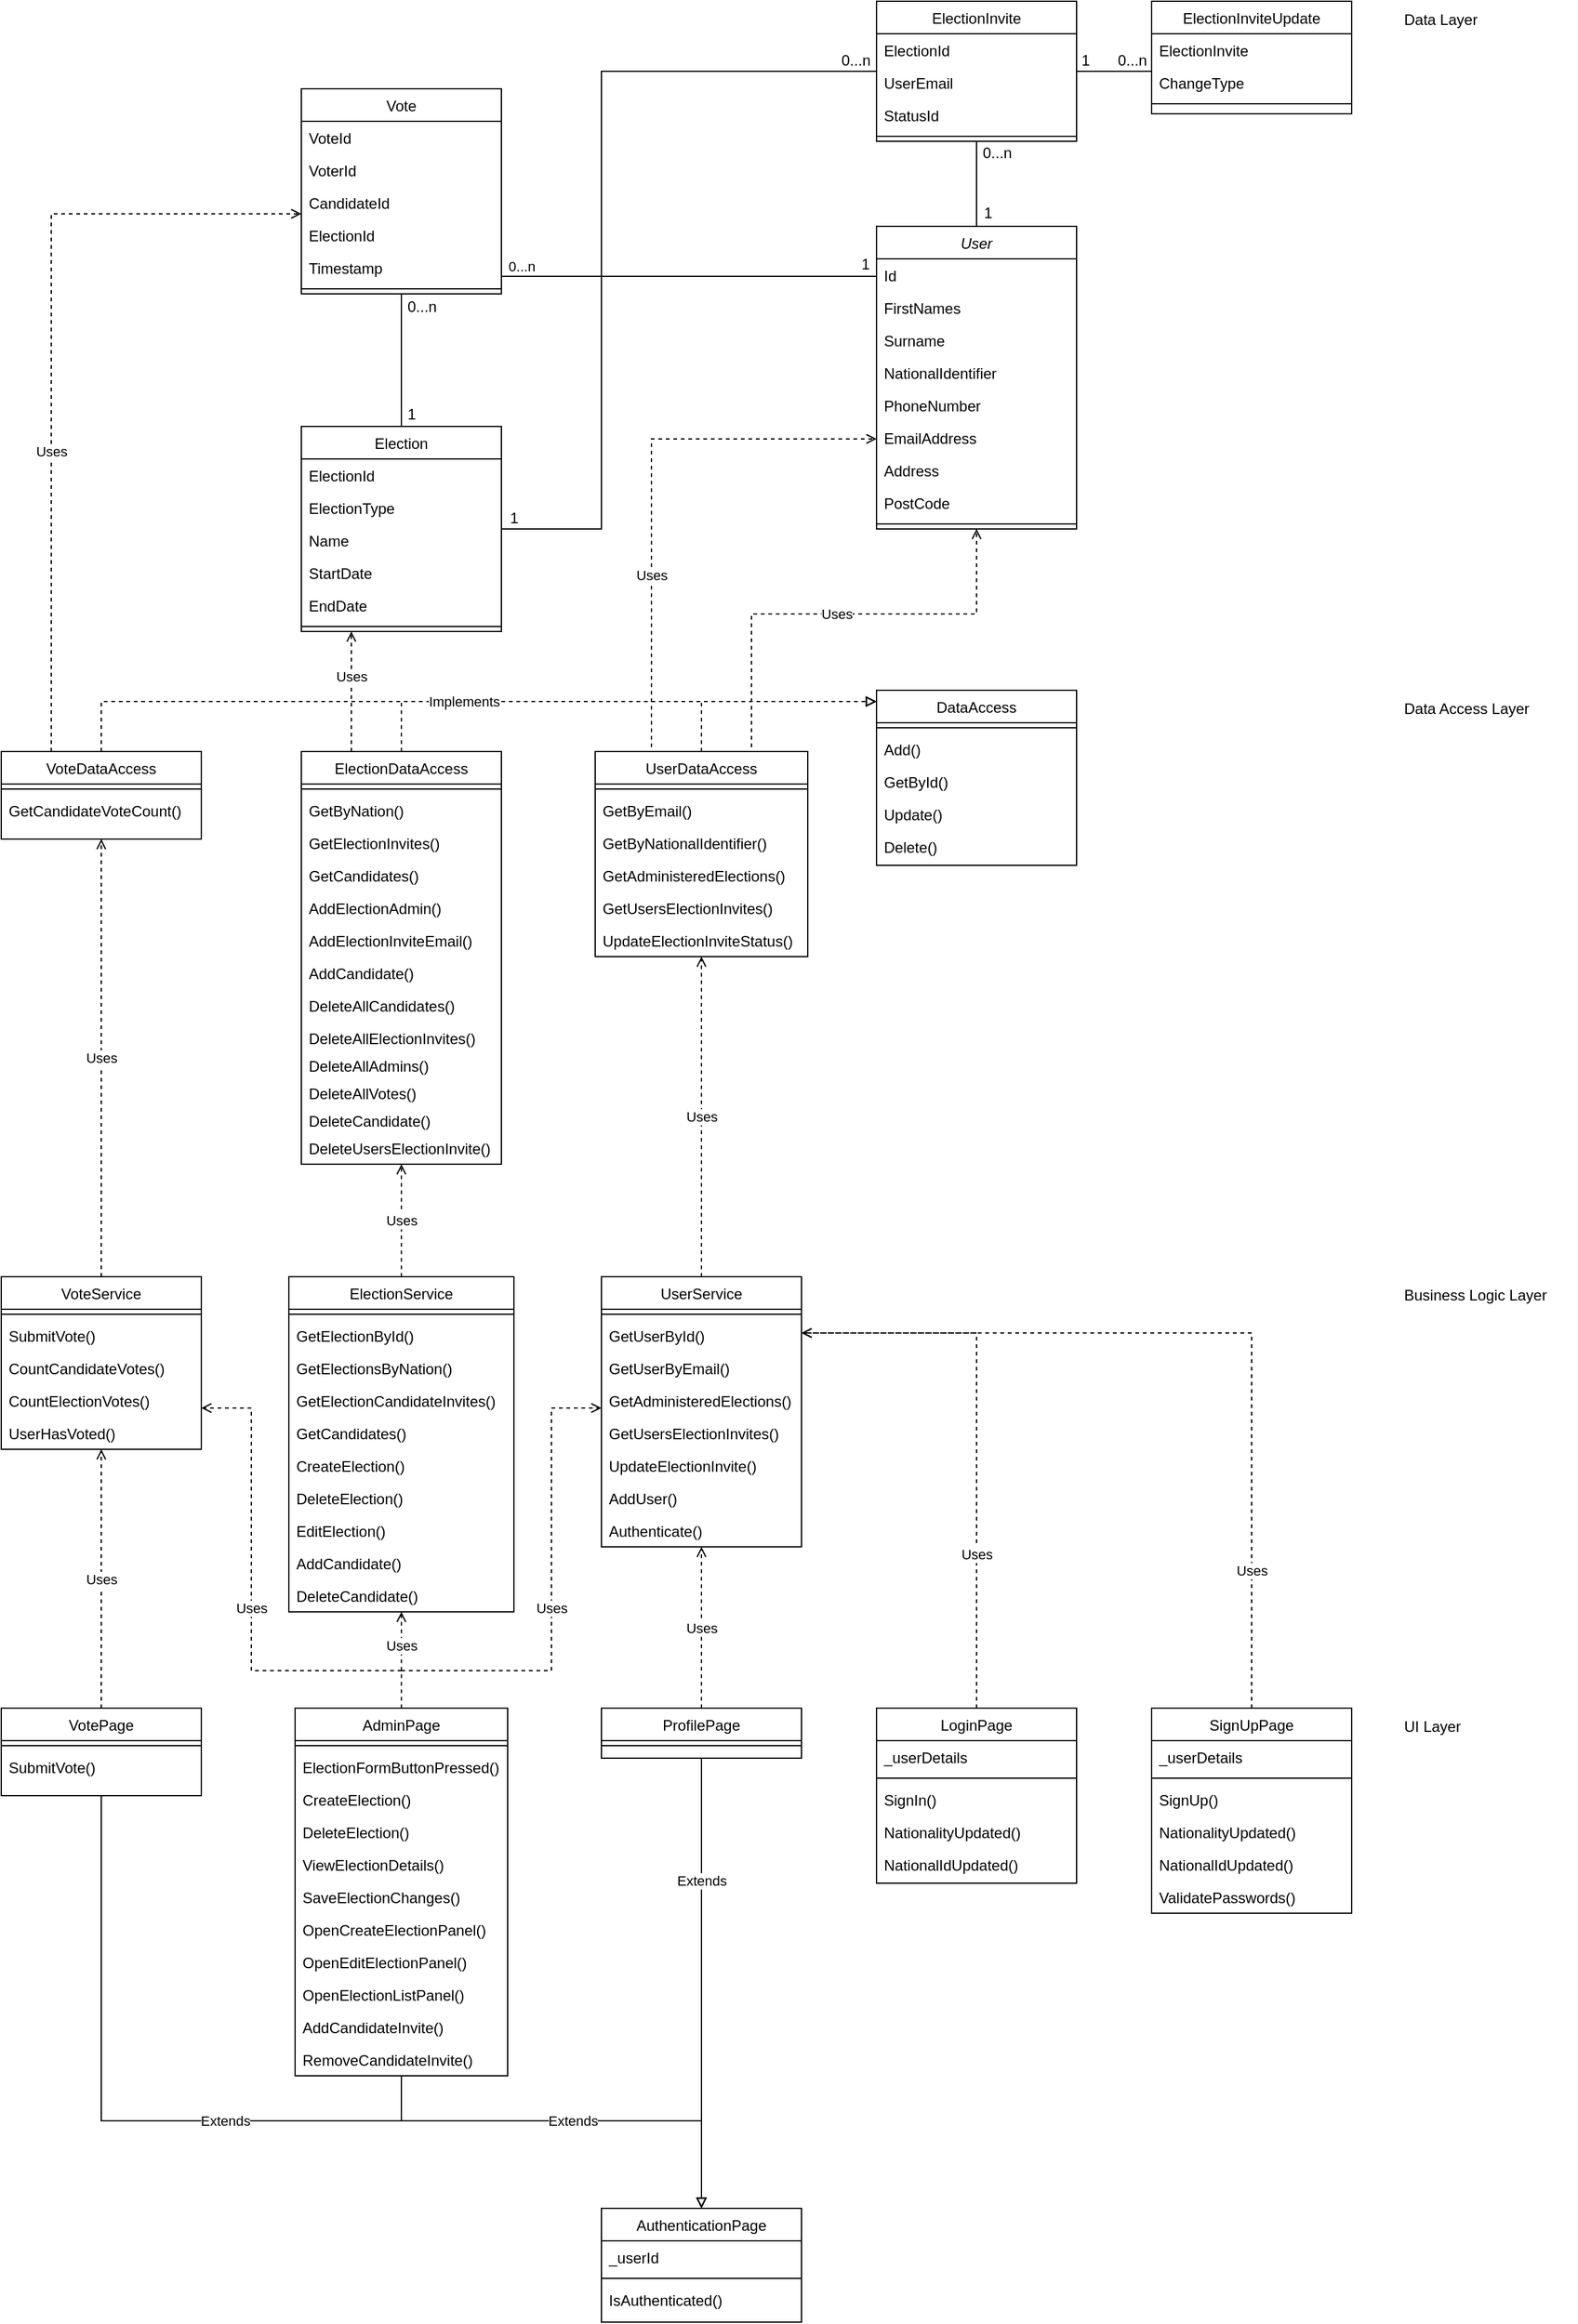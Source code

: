 <mxfile version="20.8.20"><diagram id="C5RBs43oDa-KdzZeNtuy" name="Page-1"><mxGraphModel dx="1687" dy="2050" grid="1" gridSize="10" guides="1" tooltips="1" connect="1" arrows="1" fold="1" page="1" pageScale="1" pageWidth="827" pageHeight="1169" math="0" shadow="0"><root><mxCell id="WIyWlLk6GJQsqaUBKTNV-0"/><mxCell id="WIyWlLk6GJQsqaUBKTNV-1" parent="WIyWlLk6GJQsqaUBKTNV-0"/><mxCell id="zkfFHV4jXpPFQw0GAbJ--0" value="User" style="swimlane;fontStyle=2;align=center;verticalAlign=top;childLayout=stackLayout;horizontal=1;startSize=26;horizontalStack=0;resizeParent=1;resizeLast=0;collapsible=1;marginBottom=0;rounded=0;shadow=0;strokeWidth=1;" parent="WIyWlLk6GJQsqaUBKTNV-1" vertex="1"><mxGeometry x="1140" y="-150" width="160" height="242" as="geometry"><mxRectangle x="230" y="140" width="160" height="26" as="alternateBounds"/></mxGeometry></mxCell><mxCell id="zkfFHV4jXpPFQw0GAbJ--1" value="Id" style="text;align=left;verticalAlign=top;spacingLeft=4;spacingRight=4;overflow=hidden;rotatable=0;points=[[0,0.5],[1,0.5]];portConstraint=eastwest;" parent="zkfFHV4jXpPFQw0GAbJ--0" vertex="1"><mxGeometry y="26" width="160" height="26" as="geometry"/></mxCell><mxCell id="fZmKKPIt4FZyIiAyBJiB-2" value="FirstNames" style="text;align=left;verticalAlign=top;spacingLeft=4;spacingRight=4;overflow=hidden;rotatable=0;points=[[0,0.5],[1,0.5]];portConstraint=eastwest;" vertex="1" parent="zkfFHV4jXpPFQw0GAbJ--0"><mxGeometry y="52" width="160" height="26" as="geometry"/></mxCell><mxCell id="gEfbld3GsjzgmmKnNyNn-11" value="Surname" style="text;align=left;verticalAlign=top;spacingLeft=4;spacingRight=4;overflow=hidden;rotatable=0;points=[[0,0.5],[1,0.5]];portConstraint=eastwest;" parent="zkfFHV4jXpPFQw0GAbJ--0" vertex="1"><mxGeometry y="78" width="160" height="26" as="geometry"/></mxCell><mxCell id="gEfbld3GsjzgmmKnNyNn-7" value="NationalIdentifier" style="text;align=left;verticalAlign=top;spacingLeft=4;spacingRight=4;overflow=hidden;rotatable=0;points=[[0,0.5],[1,0.5]];portConstraint=eastwest;rounded=0;shadow=0;html=0;" parent="zkfFHV4jXpPFQw0GAbJ--0" vertex="1"><mxGeometry y="104" width="160" height="26" as="geometry"/></mxCell><mxCell id="zkfFHV4jXpPFQw0GAbJ--2" value="PhoneNumber" style="text;align=left;verticalAlign=top;spacingLeft=4;spacingRight=4;overflow=hidden;rotatable=0;points=[[0,0.5],[1,0.5]];portConstraint=eastwest;rounded=0;shadow=0;html=0;" parent="zkfFHV4jXpPFQw0GAbJ--0" vertex="1"><mxGeometry y="130" width="160" height="26" as="geometry"/></mxCell><mxCell id="zkfFHV4jXpPFQw0GAbJ--3" value="EmailAddress" style="text;align=left;verticalAlign=top;spacingLeft=4;spacingRight=4;overflow=hidden;rotatable=0;points=[[0,0.5],[1,0.5]];portConstraint=eastwest;rounded=0;shadow=0;html=0;" parent="zkfFHV4jXpPFQw0GAbJ--0" vertex="1"><mxGeometry y="156" width="160" height="26" as="geometry"/></mxCell><mxCell id="gEfbld3GsjzgmmKnNyNn-8" value="Address" style="text;align=left;verticalAlign=top;spacingLeft=4;spacingRight=4;overflow=hidden;rotatable=0;points=[[0,0.5],[1,0.5]];portConstraint=eastwest;rounded=0;shadow=0;html=0;" parent="zkfFHV4jXpPFQw0GAbJ--0" vertex="1"><mxGeometry y="182" width="160" height="26" as="geometry"/></mxCell><mxCell id="gEfbld3GsjzgmmKnNyNn-9" value="PostCode" style="text;align=left;verticalAlign=top;spacingLeft=4;spacingRight=4;overflow=hidden;rotatable=0;points=[[0,0.5],[1,0.5]];portConstraint=eastwest;rounded=0;shadow=0;html=0;" parent="zkfFHV4jXpPFQw0GAbJ--0" vertex="1"><mxGeometry y="208" width="160" height="26" as="geometry"/></mxCell><mxCell id="zkfFHV4jXpPFQw0GAbJ--4" value="" style="line;html=1;strokeWidth=1;align=left;verticalAlign=middle;spacingTop=-1;spacingLeft=3;spacingRight=3;rotatable=0;labelPosition=right;points=[];portConstraint=eastwest;" parent="zkfFHV4jXpPFQw0GAbJ--0" vertex="1"><mxGeometry y="234" width="160" height="8" as="geometry"/></mxCell><mxCell id="fZmKKPIt4FZyIiAyBJiB-12" style="edgeStyle=orthogonalEdgeStyle;rounded=0;orthogonalLoop=1;jettySize=auto;html=1;endArrow=none;endFill=0;" edge="1" parent="WIyWlLk6GJQsqaUBKTNV-1" source="gEfbld3GsjzgmmKnNyNn-22" target="gEfbld3GsjzgmmKnNyNn-28"><mxGeometry relative="1" as="geometry"><Array as="points"><mxPoint x="760" y="-120"/><mxPoint x="760" y="-120"/></Array></mxGeometry></mxCell><mxCell id="fZmKKPIt4FZyIiAyBJiB-94" style="edgeStyle=orthogonalEdgeStyle;rounded=0;orthogonalLoop=1;jettySize=auto;html=1;endArrow=none;endFill=0;" edge="1" parent="WIyWlLk6GJQsqaUBKTNV-1" source="gEfbld3GsjzgmmKnNyNn-22" target="fZmKKPIt4FZyIiAyBJiB-87"><mxGeometry relative="1" as="geometry"><Array as="points"><mxPoint x="920" y="92"/></Array></mxGeometry></mxCell><mxCell id="gEfbld3GsjzgmmKnNyNn-22" value="Election" style="swimlane;fontStyle=0;align=center;verticalAlign=top;childLayout=stackLayout;horizontal=1;startSize=26;horizontalStack=0;resizeParent=1;resizeLast=0;collapsible=1;marginBottom=0;rounded=0;shadow=0;strokeWidth=1;" parent="WIyWlLk6GJQsqaUBKTNV-1" vertex="1"><mxGeometry x="680" y="10" width="160" height="164" as="geometry"><mxRectangle x="130" y="380" width="160" height="26" as="alternateBounds"/></mxGeometry></mxCell><mxCell id="gEfbld3GsjzgmmKnNyNn-23" value="ElectionId" style="text;align=left;verticalAlign=top;spacingLeft=4;spacingRight=4;overflow=hidden;rotatable=0;points=[[0,0.5],[1,0.5]];portConstraint=eastwest;" parent="gEfbld3GsjzgmmKnNyNn-22" vertex="1"><mxGeometry y="26" width="160" height="26" as="geometry"/></mxCell><mxCell id="gEfbld3GsjzgmmKnNyNn-61" value="ElectionType" style="text;align=left;verticalAlign=top;spacingLeft=4;spacingRight=4;overflow=hidden;rotatable=0;points=[[0,0.5],[1,0.5]];portConstraint=eastwest;" parent="gEfbld3GsjzgmmKnNyNn-22" vertex="1"><mxGeometry y="52" width="160" height="26" as="geometry"/></mxCell><mxCell id="gEfbld3GsjzgmmKnNyNn-24" value="Name" style="text;align=left;verticalAlign=top;spacingLeft=4;spacingRight=4;overflow=hidden;rotatable=0;points=[[0,0.5],[1,0.5]];portConstraint=eastwest;" parent="gEfbld3GsjzgmmKnNyNn-22" vertex="1"><mxGeometry y="78" width="160" height="26" as="geometry"/></mxCell><mxCell id="gEfbld3GsjzgmmKnNyNn-26" value="StartDate" style="text;align=left;verticalAlign=top;spacingLeft=4;spacingRight=4;overflow=hidden;rotatable=0;points=[[0,0.5],[1,0.5]];portConstraint=eastwest;" parent="gEfbld3GsjzgmmKnNyNn-22" vertex="1"><mxGeometry y="104" width="160" height="26" as="geometry"/></mxCell><mxCell id="gEfbld3GsjzgmmKnNyNn-27" value="EndDate" style="text;align=left;verticalAlign=top;spacingLeft=4;spacingRight=4;overflow=hidden;rotatable=0;points=[[0,0.5],[1,0.5]];portConstraint=eastwest;" parent="gEfbld3GsjzgmmKnNyNn-22" vertex="1"><mxGeometry y="130" width="160" height="26" as="geometry"/></mxCell><mxCell id="gEfbld3GsjzgmmKnNyNn-25" value="" style="line;html=1;strokeWidth=1;align=left;verticalAlign=middle;spacingTop=-1;spacingLeft=3;spacingRight=3;rotatable=0;labelPosition=right;points=[];portConstraint=eastwest;" parent="gEfbld3GsjzgmmKnNyNn-22" vertex="1"><mxGeometry y="156" width="160" height="8" as="geometry"/></mxCell><mxCell id="gEfbld3GsjzgmmKnNyNn-28" value="Vote" style="swimlane;fontStyle=0;align=center;verticalAlign=top;childLayout=stackLayout;horizontal=1;startSize=26;horizontalStack=0;resizeParent=1;resizeLast=0;collapsible=1;marginBottom=0;rounded=0;shadow=0;strokeWidth=1;" parent="WIyWlLk6GJQsqaUBKTNV-1" vertex="1"><mxGeometry x="680" y="-260" width="160" height="164" as="geometry"><mxRectangle x="130" y="380" width="160" height="26" as="alternateBounds"/></mxGeometry></mxCell><mxCell id="gEfbld3GsjzgmmKnNyNn-29" value="VoteId" style="text;align=left;verticalAlign=top;spacingLeft=4;spacingRight=4;overflow=hidden;rotatable=0;points=[[0,0.5],[1,0.5]];portConstraint=eastwest;" parent="gEfbld3GsjzgmmKnNyNn-28" vertex="1"><mxGeometry y="26" width="160" height="26" as="geometry"/></mxCell><mxCell id="gEfbld3GsjzgmmKnNyNn-30" value="VoterId" style="text;align=left;verticalAlign=top;spacingLeft=4;spacingRight=4;overflow=hidden;rotatable=0;points=[[0,0.5],[1,0.5]];portConstraint=eastwest;" parent="gEfbld3GsjzgmmKnNyNn-28" vertex="1"><mxGeometry y="52" width="160" height="26" as="geometry"/></mxCell><mxCell id="gEfbld3GsjzgmmKnNyNn-31" value="CandidateId" style="text;align=left;verticalAlign=top;spacingLeft=4;spacingRight=4;overflow=hidden;rotatable=0;points=[[0,0.5],[1,0.5]];portConstraint=eastwest;" parent="gEfbld3GsjzgmmKnNyNn-28" vertex="1"><mxGeometry y="78" width="160" height="26" as="geometry"/></mxCell><mxCell id="gEfbld3GsjzgmmKnNyNn-32" value="ElectionId" style="text;align=left;verticalAlign=top;spacingLeft=4;spacingRight=4;overflow=hidden;rotatable=0;points=[[0,0.5],[1,0.5]];portConstraint=eastwest;" parent="gEfbld3GsjzgmmKnNyNn-28" vertex="1"><mxGeometry y="104" width="160" height="26" as="geometry"/></mxCell><mxCell id="gEfbld3GsjzgmmKnNyNn-34" value="Timestamp" style="text;align=left;verticalAlign=top;spacingLeft=4;spacingRight=4;overflow=hidden;rotatable=0;points=[[0,0.5],[1,0.5]];portConstraint=eastwest;" parent="gEfbld3GsjzgmmKnNyNn-28" vertex="1"><mxGeometry y="130" width="160" height="26" as="geometry"/></mxCell><mxCell id="gEfbld3GsjzgmmKnNyNn-33" value="" style="line;html=1;strokeWidth=1;align=left;verticalAlign=middle;spacingTop=-1;spacingLeft=3;spacingRight=3;rotatable=0;labelPosition=right;points=[];portConstraint=eastwest;" parent="gEfbld3GsjzgmmKnNyNn-28" vertex="1"><mxGeometry y="156" width="160" height="8" as="geometry"/></mxCell><mxCell id="gEfbld3GsjzgmmKnNyNn-45" value="0...n" style="resizable=0;align=left;verticalAlign=bottom;labelBackgroundColor=none;fontSize=12;" parent="WIyWlLk6GJQsqaUBKTNV-1" connectable="0" vertex="1"><mxGeometry x="763" y="-77" as="geometry"/></mxCell><mxCell id="gEfbld3GsjzgmmKnNyNn-46" value="1" style="resizable=0;align=left;verticalAlign=bottom;labelBackgroundColor=none;fontSize=12;" parent="WIyWlLk6GJQsqaUBKTNV-1" connectable="0" vertex="1"><mxGeometry x="747" y="-20" as="geometry"><mxPoint x="16" y="29" as="offset"/></mxGeometry></mxCell><mxCell id="Rg-7q0WOIZz4gvjYd-uT-39" value="Extends" style="edgeStyle=orthogonalEdgeStyle;rounded=0;orthogonalLoop=1;jettySize=auto;html=1;endArrow=block;endFill=0;" parent="WIyWlLk6GJQsqaUBKTNV-1" source="Rg-7q0WOIZz4gvjYd-uT-0" target="Rg-7q0WOIZz4gvjYd-uT-6" edge="1"><mxGeometry x="-0.115" relative="1" as="geometry"><Array as="points"><mxPoint x="520" y="1365"/><mxPoint x="1000" y="1365"/></Array><mxPoint as="offset"/></mxGeometry></mxCell><mxCell id="Rg-7q0WOIZz4gvjYd-uT-68" value="Uses" style="edgeStyle=orthogonalEdgeStyle;rounded=0;orthogonalLoop=1;jettySize=auto;html=1;dashed=1;endArrow=open;endFill=0;" parent="WIyWlLk6GJQsqaUBKTNV-1" source="Rg-7q0WOIZz4gvjYd-uT-0" target="Rg-7q0WOIZz4gvjYd-uT-22" edge="1"><mxGeometry relative="1" as="geometry"/></mxCell><mxCell id="Rg-7q0WOIZz4gvjYd-uT-0" value="VotePage" style="swimlane;fontStyle=0;align=center;verticalAlign=top;childLayout=stackLayout;horizontal=1;startSize=26;horizontalStack=0;resizeParent=1;resizeLast=0;collapsible=1;marginBottom=0;rounded=0;shadow=0;strokeWidth=1;" parent="WIyWlLk6GJQsqaUBKTNV-1" vertex="1"><mxGeometry x="440" y="1035" width="160" height="70" as="geometry"><mxRectangle x="130" y="380" width="160" height="26" as="alternateBounds"/></mxGeometry></mxCell><mxCell id="Rg-7q0WOIZz4gvjYd-uT-3" value="" style="line;html=1;strokeWidth=1;align=left;verticalAlign=middle;spacingTop=-1;spacingLeft=3;spacingRight=3;rotatable=0;labelPosition=right;points=[];portConstraint=eastwest;" parent="Rg-7q0WOIZz4gvjYd-uT-0" vertex="1"><mxGeometry y="26" width="160" height="8" as="geometry"/></mxCell><mxCell id="Rg-7q0WOIZz4gvjYd-uT-5" value="SubmitVote()" style="text;align=left;verticalAlign=top;spacingLeft=4;spacingRight=4;overflow=hidden;rotatable=0;points=[[0,0.5],[1,0.5]];portConstraint=eastwest;" parent="Rg-7q0WOIZz4gvjYd-uT-0" vertex="1"><mxGeometry y="34" width="160" height="26" as="geometry"/></mxCell><mxCell id="Rg-7q0WOIZz4gvjYd-uT-6" value="AuthenticationPage" style="swimlane;fontStyle=0;align=center;verticalAlign=top;childLayout=stackLayout;horizontal=1;startSize=26;horizontalStack=0;resizeParent=1;resizeLast=0;collapsible=1;marginBottom=0;rounded=0;shadow=0;strokeWidth=1;" parent="WIyWlLk6GJQsqaUBKTNV-1" vertex="1"><mxGeometry x="920" y="1435" width="160" height="91" as="geometry"><mxRectangle x="130" y="380" width="160" height="26" as="alternateBounds"/></mxGeometry></mxCell><mxCell id="Rg-7q0WOIZz4gvjYd-uT-7" value="_userId" style="text;align=left;verticalAlign=top;spacingLeft=4;spacingRight=4;overflow=hidden;rotatable=0;points=[[0,0.5],[1,0.5]];portConstraint=eastwest;" parent="Rg-7q0WOIZz4gvjYd-uT-6" vertex="1"><mxGeometry y="26" width="160" height="26" as="geometry"/></mxCell><mxCell id="Rg-7q0WOIZz4gvjYd-uT-8" value="" style="line;html=1;strokeWidth=1;align=left;verticalAlign=middle;spacingTop=-1;spacingLeft=3;spacingRight=3;rotatable=0;labelPosition=right;points=[];portConstraint=eastwest;" parent="Rg-7q0WOIZz4gvjYd-uT-6" vertex="1"><mxGeometry y="52" width="160" height="8" as="geometry"/></mxCell><mxCell id="Rg-7q0WOIZz4gvjYd-uT-9" value="IsAuthenticated()" style="text;align=left;verticalAlign=top;spacingLeft=4;spacingRight=4;overflow=hidden;rotatable=0;points=[[0,0.5],[1,0.5]];portConstraint=eastwest;" parent="Rg-7q0WOIZz4gvjYd-uT-6" vertex="1"><mxGeometry y="60" width="160" height="26" as="geometry"/></mxCell><mxCell id="Rg-7q0WOIZz4gvjYd-uT-40" value="Extends" style="edgeStyle=orthogonalEdgeStyle;rounded=0;orthogonalLoop=1;jettySize=auto;html=1;endArrow=block;endFill=0;" parent="WIyWlLk6GJQsqaUBKTNV-1" source="Rg-7q0WOIZz4gvjYd-uT-10" target="Rg-7q0WOIZz4gvjYd-uT-6" edge="1"><mxGeometry relative="1" as="geometry"><Array as="points"><mxPoint x="760" y="1365"/><mxPoint x="1000" y="1365"/></Array></mxGeometry></mxCell><mxCell id="Rg-7q0WOIZz4gvjYd-uT-67" value="Uses" style="edgeStyle=orthogonalEdgeStyle;rounded=0;orthogonalLoop=1;jettySize=auto;html=1;dashed=1;endArrow=open;endFill=0;" parent="WIyWlLk6GJQsqaUBKTNV-1" source="Rg-7q0WOIZz4gvjYd-uT-10" target="Rg-7q0WOIZz4gvjYd-uT-26" edge="1"><mxGeometry x="0.299" relative="1" as="geometry"><mxPoint x="760" y="985" as="targetPoint"/><mxPoint as="offset"/></mxGeometry></mxCell><mxCell id="Rg-7q0WOIZz4gvjYd-uT-70" value="Uses" style="edgeStyle=orthogonalEdgeStyle;rounded=0;orthogonalLoop=1;jettySize=auto;html=1;dashed=1;endArrow=open;endFill=0;" parent="WIyWlLk6GJQsqaUBKTNV-1" source="Rg-7q0WOIZz4gvjYd-uT-10" target="Rg-7q0WOIZz4gvjYd-uT-22" edge="1"><mxGeometry relative="1" as="geometry"><Array as="points"><mxPoint x="760" y="1005"/><mxPoint x="640" y="1005"/><mxPoint x="640" y="795"/></Array></mxGeometry></mxCell><mxCell id="fZmKKPIt4FZyIiAyBJiB-26" value="Uses" style="edgeStyle=orthogonalEdgeStyle;rounded=0;orthogonalLoop=1;jettySize=auto;html=1;dashed=1;endArrow=open;endFill=0;" edge="1" parent="WIyWlLk6GJQsqaUBKTNV-1" source="Rg-7q0WOIZz4gvjYd-uT-10" target="Rg-7q0WOIZz4gvjYd-uT-30"><mxGeometry relative="1" as="geometry"><Array as="points"><mxPoint x="760" y="1005"/><mxPoint x="880" y="1005"/><mxPoint x="880" y="795"/></Array></mxGeometry></mxCell><mxCell id="Rg-7q0WOIZz4gvjYd-uT-10" value="AdminPage" style="swimlane;fontStyle=0;align=center;verticalAlign=top;childLayout=stackLayout;horizontal=1;startSize=26;horizontalStack=0;resizeParent=1;resizeLast=0;collapsible=1;marginBottom=0;rounded=0;shadow=0;strokeWidth=1;" parent="WIyWlLk6GJQsqaUBKTNV-1" vertex="1"><mxGeometry x="675" y="1035" width="170" height="294" as="geometry"><mxRectangle x="130" y="380" width="160" height="26" as="alternateBounds"/></mxGeometry></mxCell><mxCell id="Rg-7q0WOIZz4gvjYd-uT-12" value="" style="line;html=1;strokeWidth=1;align=left;verticalAlign=middle;spacingTop=-1;spacingLeft=3;spacingRight=3;rotatable=0;labelPosition=right;points=[];portConstraint=eastwest;" parent="Rg-7q0WOIZz4gvjYd-uT-10" vertex="1"><mxGeometry y="26" width="170" height="8" as="geometry"/></mxCell><mxCell id="fZmKKPIt4FZyIiAyBJiB-7" value="ElectionFormButtonPressed()" style="text;align=left;verticalAlign=top;spacingLeft=4;spacingRight=4;overflow=hidden;rotatable=0;points=[[0,0.5],[1,0.5]];portConstraint=eastwest;" vertex="1" parent="Rg-7q0WOIZz4gvjYd-uT-10"><mxGeometry y="34" width="170" height="26" as="geometry"/></mxCell><mxCell id="fZmKKPIt4FZyIiAyBJiB-34" value="CreateElection()" style="text;align=left;verticalAlign=top;spacingLeft=4;spacingRight=4;overflow=hidden;rotatable=0;points=[[0,0.5],[1,0.5]];portConstraint=eastwest;" vertex="1" parent="Rg-7q0WOIZz4gvjYd-uT-10"><mxGeometry y="60" width="170" height="26" as="geometry"/></mxCell><mxCell id="fZmKKPIt4FZyIiAyBJiB-6" value="DeleteElection()" style="text;align=left;verticalAlign=top;spacingLeft=4;spacingRight=4;overflow=hidden;rotatable=0;points=[[0,0.5],[1,0.5]];portConstraint=eastwest;" vertex="1" parent="Rg-7q0WOIZz4gvjYd-uT-10"><mxGeometry y="86" width="170" height="26" as="geometry"/></mxCell><mxCell id="fZmKKPIt4FZyIiAyBJiB-35" value="ViewElectionDetails()" style="text;align=left;verticalAlign=top;spacingLeft=4;spacingRight=4;overflow=hidden;rotatable=0;points=[[0,0.5],[1,0.5]];portConstraint=eastwest;" vertex="1" parent="Rg-7q0WOIZz4gvjYd-uT-10"><mxGeometry y="112" width="170" height="26" as="geometry"/></mxCell><mxCell id="fZmKKPIt4FZyIiAyBJiB-8" value="SaveElectionChanges()" style="text;align=left;verticalAlign=top;spacingLeft=4;spacingRight=4;overflow=hidden;rotatable=0;points=[[0,0.5],[1,0.5]];portConstraint=eastwest;" vertex="1" parent="Rg-7q0WOIZz4gvjYd-uT-10"><mxGeometry y="138" width="170" height="26" as="geometry"/></mxCell><mxCell id="fZmKKPIt4FZyIiAyBJiB-9" value="OpenCreateElectionPanel()" style="text;align=left;verticalAlign=top;spacingLeft=4;spacingRight=4;overflow=hidden;rotatable=0;points=[[0,0.5],[1,0.5]];portConstraint=eastwest;" vertex="1" parent="Rg-7q0WOIZz4gvjYd-uT-10"><mxGeometry y="164" width="170" height="26" as="geometry"/></mxCell><mxCell id="fZmKKPIt4FZyIiAyBJiB-36" value="OpenEditElectionPanel()" style="text;align=left;verticalAlign=top;spacingLeft=4;spacingRight=4;overflow=hidden;rotatable=0;points=[[0,0.5],[1,0.5]];portConstraint=eastwest;" vertex="1" parent="Rg-7q0WOIZz4gvjYd-uT-10"><mxGeometry y="190" width="170" height="26" as="geometry"/></mxCell><mxCell id="fZmKKPIt4FZyIiAyBJiB-37" value="OpenElectionListPanel()" style="text;align=left;verticalAlign=top;spacingLeft=4;spacingRight=4;overflow=hidden;rotatable=0;points=[[0,0.5],[1,0.5]];portConstraint=eastwest;" vertex="1" parent="Rg-7q0WOIZz4gvjYd-uT-10"><mxGeometry y="216" width="170" height="26" as="geometry"/></mxCell><mxCell id="fZmKKPIt4FZyIiAyBJiB-38" value="AddCandidateInvite()" style="text;align=left;verticalAlign=top;spacingLeft=4;spacingRight=4;overflow=hidden;rotatable=0;points=[[0,0.5],[1,0.5]];portConstraint=eastwest;" vertex="1" parent="Rg-7q0WOIZz4gvjYd-uT-10"><mxGeometry y="242" width="170" height="26" as="geometry"/></mxCell><mxCell id="fZmKKPIt4FZyIiAyBJiB-39" value="RemoveCandidateInvite()" style="text;align=left;verticalAlign=top;spacingLeft=4;spacingRight=4;overflow=hidden;rotatable=0;points=[[0,0.5],[1,0.5]];portConstraint=eastwest;" vertex="1" parent="Rg-7q0WOIZz4gvjYd-uT-10"><mxGeometry y="268" width="170" height="26" as="geometry"/></mxCell><mxCell id="Rg-7q0WOIZz4gvjYd-uT-41" value="Extends" style="edgeStyle=orthogonalEdgeStyle;rounded=0;orthogonalLoop=1;jettySize=auto;html=1;endArrow=block;endFill=0;" parent="WIyWlLk6GJQsqaUBKTNV-1" source="Rg-7q0WOIZz4gvjYd-uT-14" target="Rg-7q0WOIZz4gvjYd-uT-6" edge="1"><mxGeometry x="-0.457" relative="1" as="geometry"><mxPoint x="999" y="1115" as="sourcePoint"/><mxPoint x="999" y="1185" as="targetPoint"/><mxPoint as="offset"/></mxGeometry></mxCell><mxCell id="Rg-7q0WOIZz4gvjYd-uT-66" value="Uses" style="edgeStyle=orthogonalEdgeStyle;rounded=0;orthogonalLoop=1;jettySize=auto;html=1;dashed=1;endArrow=open;endFill=0;" parent="WIyWlLk6GJQsqaUBKTNV-1" source="Rg-7q0WOIZz4gvjYd-uT-14" target="Rg-7q0WOIZz4gvjYd-uT-30" edge="1"><mxGeometry relative="1" as="geometry"/></mxCell><mxCell id="Rg-7q0WOIZz4gvjYd-uT-14" value="ProfilePage" style="swimlane;fontStyle=0;align=center;verticalAlign=top;childLayout=stackLayout;horizontal=1;startSize=26;horizontalStack=0;resizeParent=1;resizeLast=0;collapsible=1;marginBottom=0;rounded=0;shadow=0;strokeWidth=1;" parent="WIyWlLk6GJQsqaUBKTNV-1" vertex="1"><mxGeometry x="920" y="1035" width="160" height="40" as="geometry"><mxRectangle x="130" y="380" width="160" height="26" as="alternateBounds"/></mxGeometry></mxCell><mxCell id="Rg-7q0WOIZz4gvjYd-uT-16" value="" style="line;html=1;strokeWidth=1;align=left;verticalAlign=middle;spacingTop=-1;spacingLeft=3;spacingRight=3;rotatable=0;labelPosition=right;points=[];portConstraint=eastwest;" parent="Rg-7q0WOIZz4gvjYd-uT-14" vertex="1"><mxGeometry y="26" width="160" height="8" as="geometry"/></mxCell><mxCell id="Rg-7q0WOIZz4gvjYd-uT-52" value="Uses" style="edgeStyle=orthogonalEdgeStyle;rounded=0;orthogonalLoop=1;jettySize=auto;html=1;endArrow=open;endFill=0;dashed=1;" parent="WIyWlLk6GJQsqaUBKTNV-1" source="Rg-7q0WOIZz4gvjYd-uT-18" target="Rg-7q0WOIZz4gvjYd-uT-30" edge="1"><mxGeometry x="-0.444" relative="1" as="geometry"><mxPoint x="1220" y="697.0" as="targetPoint"/><Array as="points"><mxPoint x="1220" y="735"/></Array><mxPoint y="-1" as="offset"/></mxGeometry></mxCell><mxCell id="Rg-7q0WOIZz4gvjYd-uT-18" value="LoginPage" style="swimlane;fontStyle=0;align=center;verticalAlign=top;childLayout=stackLayout;horizontal=1;startSize=26;horizontalStack=0;resizeParent=1;resizeLast=0;collapsible=1;marginBottom=0;rounded=0;shadow=0;strokeWidth=1;" parent="WIyWlLk6GJQsqaUBKTNV-1" vertex="1"><mxGeometry x="1140" y="1035" width="160" height="140" as="geometry"><mxRectangle x="130" y="380" width="160" height="26" as="alternateBounds"/></mxGeometry></mxCell><mxCell id="Rg-7q0WOIZz4gvjYd-uT-19" value="_userDetails" style="text;align=left;verticalAlign=top;spacingLeft=4;spacingRight=4;overflow=hidden;rotatable=0;points=[[0,0.5],[1,0.5]];portConstraint=eastwest;" parent="Rg-7q0WOIZz4gvjYd-uT-18" vertex="1"><mxGeometry y="26" width="160" height="26" as="geometry"/></mxCell><mxCell id="Rg-7q0WOIZz4gvjYd-uT-20" value="" style="line;html=1;strokeWidth=1;align=left;verticalAlign=middle;spacingTop=-1;spacingLeft=3;spacingRight=3;rotatable=0;labelPosition=right;points=[];portConstraint=eastwest;" parent="Rg-7q0WOIZz4gvjYd-uT-18" vertex="1"><mxGeometry y="52" width="160" height="8" as="geometry"/></mxCell><mxCell id="Rg-7q0WOIZz4gvjYd-uT-53" value="SignIn()" style="text;align=left;verticalAlign=top;spacingLeft=4;spacingRight=4;overflow=hidden;rotatable=0;points=[[0,0.5],[1,0.5]];portConstraint=eastwest;" parent="Rg-7q0WOIZz4gvjYd-uT-18" vertex="1"><mxGeometry y="60" width="160" height="26" as="geometry"/></mxCell><mxCell id="fZmKKPIt4FZyIiAyBJiB-31" value="NationalityUpdated()" style="text;align=left;verticalAlign=top;spacingLeft=4;spacingRight=4;overflow=hidden;rotatable=0;points=[[0,0.5],[1,0.5]];portConstraint=eastwest;" vertex="1" parent="Rg-7q0WOIZz4gvjYd-uT-18"><mxGeometry y="86" width="160" height="26" as="geometry"/></mxCell><mxCell id="fZmKKPIt4FZyIiAyBJiB-32" value="NationalIdUpdated()" style="text;align=left;verticalAlign=top;spacingLeft=4;spacingRight=4;overflow=hidden;rotatable=0;points=[[0,0.5],[1,0.5]];portConstraint=eastwest;" vertex="1" parent="Rg-7q0WOIZz4gvjYd-uT-18"><mxGeometry y="112" width="160" height="26" as="geometry"/></mxCell><mxCell id="Rg-7q0WOIZz4gvjYd-uT-22" value="VoteService" style="swimlane;fontStyle=0;align=center;verticalAlign=top;childLayout=stackLayout;horizontal=1;startSize=26;horizontalStack=0;resizeParent=1;resizeLast=0;collapsible=1;marginBottom=0;rounded=0;shadow=0;strokeWidth=1;" parent="WIyWlLk6GJQsqaUBKTNV-1" vertex="1"><mxGeometry x="440" y="690" width="160" height="138" as="geometry"><mxRectangle x="130" y="380" width="160" height="26" as="alternateBounds"/></mxGeometry></mxCell><mxCell id="Rg-7q0WOIZz4gvjYd-uT-24" value="" style="line;html=1;strokeWidth=1;align=left;verticalAlign=middle;spacingTop=-1;spacingLeft=3;spacingRight=3;rotatable=0;labelPosition=right;points=[];portConstraint=eastwest;" parent="Rg-7q0WOIZz4gvjYd-uT-22" vertex="1"><mxGeometry y="26" width="160" height="8" as="geometry"/></mxCell><mxCell id="Rg-7q0WOIZz4gvjYd-uT-65" value="SubmitVote()" style="text;align=left;verticalAlign=top;spacingLeft=4;spacingRight=4;overflow=hidden;rotatable=0;points=[[0,0.5],[1,0.5]];portConstraint=eastwest;" parent="Rg-7q0WOIZz4gvjYd-uT-22" vertex="1"><mxGeometry y="34" width="160" height="26" as="geometry"/></mxCell><mxCell id="Rg-7q0WOIZz4gvjYd-uT-25" value="CountCandidateVotes()" style="text;align=left;verticalAlign=top;spacingLeft=4;spacingRight=4;overflow=hidden;rotatable=0;points=[[0,0.5],[1,0.5]];portConstraint=eastwest;" parent="Rg-7q0WOIZz4gvjYd-uT-22" vertex="1"><mxGeometry y="60" width="160" height="26" as="geometry"/></mxCell><mxCell id="Rg-7q0WOIZz4gvjYd-uT-64" value="CountElectionVotes()" style="text;align=left;verticalAlign=top;spacingLeft=4;spacingRight=4;overflow=hidden;rotatable=0;points=[[0,0.5],[1,0.5]];portConstraint=eastwest;" parent="Rg-7q0WOIZz4gvjYd-uT-22" vertex="1"><mxGeometry y="86" width="160" height="26" as="geometry"/></mxCell><mxCell id="Rg-7q0WOIZz4gvjYd-uT-72" value="UserHasVoted()" style="text;align=left;verticalAlign=top;spacingLeft=4;spacingRight=4;overflow=hidden;rotatable=0;points=[[0,0.5],[1,0.5]];portConstraint=eastwest;" parent="Rg-7q0WOIZz4gvjYd-uT-22" vertex="1"><mxGeometry y="112" width="160" height="26" as="geometry"/></mxCell><mxCell id="Rg-7q0WOIZz4gvjYd-uT-26" value="ElectionService" style="swimlane;fontStyle=0;align=center;verticalAlign=top;childLayout=stackLayout;horizontal=1;startSize=26;horizontalStack=0;resizeParent=1;resizeLast=0;collapsible=1;marginBottom=0;rounded=0;shadow=0;strokeWidth=1;" parent="WIyWlLk6GJQsqaUBKTNV-1" vertex="1"><mxGeometry x="670" y="690" width="180" height="268" as="geometry"><mxRectangle x="130" y="380" width="160" height="26" as="alternateBounds"/></mxGeometry></mxCell><mxCell id="Rg-7q0WOIZz4gvjYd-uT-28" value="" style="line;html=1;strokeWidth=1;align=left;verticalAlign=middle;spacingTop=-1;spacingLeft=3;spacingRight=3;rotatable=0;labelPosition=right;points=[];portConstraint=eastwest;" parent="Rg-7q0WOIZz4gvjYd-uT-26" vertex="1"><mxGeometry y="26" width="180" height="8" as="geometry"/></mxCell><mxCell id="Rg-7q0WOIZz4gvjYd-uT-74" value="GetElectionById()" style="text;align=left;verticalAlign=top;spacingLeft=4;spacingRight=4;overflow=hidden;rotatable=0;points=[[0,0.5],[1,0.5]];portConstraint=eastwest;" parent="Rg-7q0WOIZz4gvjYd-uT-26" vertex="1"><mxGeometry y="34" width="180" height="26" as="geometry"/></mxCell><mxCell id="fZmKKPIt4FZyIiAyBJiB-50" value="GetElectionsByNation()" style="text;align=left;verticalAlign=top;spacingLeft=4;spacingRight=4;overflow=hidden;rotatable=0;points=[[0,0.5],[1,0.5]];portConstraint=eastwest;" vertex="1" parent="Rg-7q0WOIZz4gvjYd-uT-26"><mxGeometry y="60" width="180" height="26" as="geometry"/></mxCell><mxCell id="fZmKKPIt4FZyIiAyBJiB-52" value="GetElectionCandidateInvites()" style="text;align=left;verticalAlign=top;spacingLeft=4;spacingRight=4;overflow=hidden;rotatable=0;points=[[0,0.5],[1,0.5]];portConstraint=eastwest;" vertex="1" parent="Rg-7q0WOIZz4gvjYd-uT-26"><mxGeometry y="86" width="180" height="26" as="geometry"/></mxCell><mxCell id="Rg-7q0WOIZz4gvjYd-uT-73" value="GetCandidates()" style="text;align=left;verticalAlign=top;spacingLeft=4;spacingRight=4;overflow=hidden;rotatable=0;points=[[0,0.5],[1,0.5]];portConstraint=eastwest;" parent="Rg-7q0WOIZz4gvjYd-uT-26" vertex="1"><mxGeometry y="112" width="180" height="26" as="geometry"/></mxCell><mxCell id="Rg-7q0WOIZz4gvjYd-uT-29" value="CreateElection()" style="text;align=left;verticalAlign=top;spacingLeft=4;spacingRight=4;overflow=hidden;rotatable=0;points=[[0,0.5],[1,0.5]];portConstraint=eastwest;" parent="Rg-7q0WOIZz4gvjYd-uT-26" vertex="1"><mxGeometry y="138" width="180" height="26" as="geometry"/></mxCell><mxCell id="Rg-7q0WOIZz4gvjYd-uT-59" value="DeleteElection()" style="text;align=left;verticalAlign=top;spacingLeft=4;spacingRight=4;overflow=hidden;rotatable=0;points=[[0,0.5],[1,0.5]];portConstraint=eastwest;" parent="Rg-7q0WOIZz4gvjYd-uT-26" vertex="1"><mxGeometry y="164" width="180" height="26" as="geometry"/></mxCell><mxCell id="Rg-7q0WOIZz4gvjYd-uT-60" value="EditElection()" style="text;align=left;verticalAlign=top;spacingLeft=4;spacingRight=4;overflow=hidden;rotatable=0;points=[[0,0.5],[1,0.5]];portConstraint=eastwest;" parent="Rg-7q0WOIZz4gvjYd-uT-26" vertex="1"><mxGeometry y="190" width="180" height="26" as="geometry"/></mxCell><mxCell id="fZmKKPIt4FZyIiAyBJiB-53" value="AddCandidate()" style="text;align=left;verticalAlign=top;spacingLeft=4;spacingRight=4;overflow=hidden;rotatable=0;points=[[0,0.5],[1,0.5]];portConstraint=eastwest;" vertex="1" parent="Rg-7q0WOIZz4gvjYd-uT-26"><mxGeometry y="216" width="180" height="26" as="geometry"/></mxCell><mxCell id="fZmKKPIt4FZyIiAyBJiB-54" value="DeleteCandidate()" style="text;align=left;verticalAlign=top;spacingLeft=4;spacingRight=4;overflow=hidden;rotatable=0;points=[[0,0.5],[1,0.5]];portConstraint=eastwest;" vertex="1" parent="Rg-7q0WOIZz4gvjYd-uT-26"><mxGeometry y="242" width="180" height="26" as="geometry"/></mxCell><mxCell id="Rg-7q0WOIZz4gvjYd-uT-30" value="UserService" style="swimlane;fontStyle=0;align=center;verticalAlign=top;childLayout=stackLayout;horizontal=1;startSize=26;horizontalStack=0;resizeParent=1;resizeLast=0;collapsible=1;marginBottom=0;rounded=0;shadow=0;strokeWidth=1;" parent="WIyWlLk6GJQsqaUBKTNV-1" vertex="1"><mxGeometry x="920" y="690" width="160" height="216" as="geometry"><mxRectangle x="130" y="380" width="160" height="26" as="alternateBounds"/></mxGeometry></mxCell><mxCell id="Rg-7q0WOIZz4gvjYd-uT-32" value="" style="line;html=1;strokeWidth=1;align=left;verticalAlign=middle;spacingTop=-1;spacingLeft=3;spacingRight=3;rotatable=0;labelPosition=right;points=[];portConstraint=eastwest;" parent="Rg-7q0WOIZz4gvjYd-uT-30" vertex="1"><mxGeometry y="26" width="160" height="8" as="geometry"/></mxCell><mxCell id="Rg-7q0WOIZz4gvjYd-uT-58" value="GetUserById()" style="text;align=left;verticalAlign=top;spacingLeft=4;spacingRight=4;overflow=hidden;rotatable=0;points=[[0,0.5],[1,0.5]];portConstraint=eastwest;" parent="Rg-7q0WOIZz4gvjYd-uT-30" vertex="1"><mxGeometry y="34" width="160" height="26" as="geometry"/></mxCell><mxCell id="Rg-7q0WOIZz4gvjYd-uT-33" value="GetUserByEmail()" style="text;align=left;verticalAlign=top;spacingLeft=4;spacingRight=4;overflow=hidden;rotatable=0;points=[[0,0.5],[1,0.5]];portConstraint=eastwest;" parent="Rg-7q0WOIZz4gvjYd-uT-30" vertex="1"><mxGeometry y="60" width="160" height="26" as="geometry"/></mxCell><mxCell id="Rg-7q0WOIZz4gvjYd-uT-61" value="GetAdministeredElections()" style="text;align=left;verticalAlign=top;spacingLeft=4;spacingRight=4;overflow=hidden;rotatable=0;points=[[0,0.5],[1,0.5]];portConstraint=eastwest;" parent="Rg-7q0WOIZz4gvjYd-uT-30" vertex="1"><mxGeometry y="86" width="160" height="26" as="geometry"/></mxCell><mxCell id="fZmKKPIt4FZyIiAyBJiB-55" value="GetUsersElectionInvites()" style="text;align=left;verticalAlign=top;spacingLeft=4;spacingRight=4;overflow=hidden;rotatable=0;points=[[0,0.5],[1,0.5]];portConstraint=eastwest;" vertex="1" parent="Rg-7q0WOIZz4gvjYd-uT-30"><mxGeometry y="112" width="160" height="26" as="geometry"/></mxCell><mxCell id="fZmKKPIt4FZyIiAyBJiB-56" value="UpdateElectionInvite()" style="text;align=left;verticalAlign=top;spacingLeft=4;spacingRight=4;overflow=hidden;rotatable=0;points=[[0,0.5],[1,0.5]];portConstraint=eastwest;" vertex="1" parent="Rg-7q0WOIZz4gvjYd-uT-30"><mxGeometry y="138" width="160" height="26" as="geometry"/></mxCell><mxCell id="fZmKKPIt4FZyIiAyBJiB-57" value="AddUser()" style="text;align=left;verticalAlign=top;spacingLeft=4;spacingRight=4;overflow=hidden;rotatable=0;points=[[0,0.5],[1,0.5]];portConstraint=eastwest;" vertex="1" parent="Rg-7q0WOIZz4gvjYd-uT-30"><mxGeometry y="164" width="160" height="26" as="geometry"/></mxCell><mxCell id="fZmKKPIt4FZyIiAyBJiB-58" value="Authenticate()" style="text;align=left;verticalAlign=top;spacingLeft=4;spacingRight=4;overflow=hidden;rotatable=0;points=[[0,0.5],[1,0.5]];portConstraint=eastwest;" vertex="1" parent="Rg-7q0WOIZz4gvjYd-uT-30"><mxGeometry y="190" width="160" height="26" as="geometry"/></mxCell><mxCell id="Rg-7q0WOIZz4gvjYd-uT-105" value="Uses" style="edgeStyle=orthogonalEdgeStyle;rounded=0;orthogonalLoop=1;jettySize=auto;html=1;dashed=1;endArrow=open;endFill=0;" parent="WIyWlLk6GJQsqaUBKTNV-1" source="Rg-7q0WOIZz4gvjYd-uT-22" target="Rg-7q0WOIZz4gvjYd-uT-84" edge="1"><mxGeometry relative="1" as="geometry"><Array as="points"/><mxPoint x="480" y="240" as="sourcePoint"/></mxGeometry></mxCell><mxCell id="Rg-7q0WOIZz4gvjYd-uT-49" value="UI Layer" style="text;html=1;align=left;verticalAlign=middle;resizable=0;points=[];autosize=1;strokeColor=none;fillColor=none;" parent="WIyWlLk6GJQsqaUBKTNV-1" vertex="1"><mxGeometry x="1560" y="1035" width="70" height="30" as="geometry"/></mxCell><mxCell id="Rg-7q0WOIZz4gvjYd-uT-50" value="Business Logic Layer" style="text;html=1;align=left;verticalAlign=middle;resizable=0;points=[];autosize=1;strokeColor=none;fillColor=none;" parent="WIyWlLk6GJQsqaUBKTNV-1" vertex="1"><mxGeometry x="1560" y="690" width="140" height="30" as="geometry"/></mxCell><mxCell id="Rg-7q0WOIZz4gvjYd-uT-104" value="Uses" style="edgeStyle=orthogonalEdgeStyle;rounded=0;orthogonalLoop=1;jettySize=auto;html=1;dashed=1;endArrow=open;endFill=0;" parent="WIyWlLk6GJQsqaUBKTNV-1" source="Rg-7q0WOIZz4gvjYd-uT-26" target="Rg-7q0WOIZz4gvjYd-uT-87" edge="1"><mxGeometry relative="1" as="geometry"><Array as="points"/><mxPoint x="720" y="240" as="sourcePoint"/></mxGeometry></mxCell><mxCell id="Rg-7q0WOIZz4gvjYd-uT-103" value="Uses" style="edgeStyle=orthogonalEdgeStyle;rounded=0;orthogonalLoop=1;jettySize=auto;html=1;endArrow=open;endFill=0;dashed=1;" parent="WIyWlLk6GJQsqaUBKTNV-1" source="Rg-7q0WOIZz4gvjYd-uT-30" target="Rg-7q0WOIZz4gvjYd-uT-90" edge="1"><mxGeometry relative="1" as="geometry"><Array as="points"/><mxPoint x="970" y="240" as="sourcePoint"/></mxGeometry></mxCell><mxCell id="fZmKKPIt4FZyIiAyBJiB-29" value="Uses" style="edgeStyle=orthogonalEdgeStyle;rounded=0;orthogonalLoop=1;jettySize=auto;html=1;exitX=0.25;exitY=0;exitDx=0;exitDy=0;dashed=1;endArrow=open;endFill=0;" edge="1" parent="WIyWlLk6GJQsqaUBKTNV-1" source="Rg-7q0WOIZz4gvjYd-uT-84" target="gEfbld3GsjzgmmKnNyNn-28"><mxGeometry x="-0.238" relative="1" as="geometry"><Array as="points"><mxPoint x="480" y="-160"/></Array><mxPoint as="offset"/></mxGeometry></mxCell><mxCell id="Rg-7q0WOIZz4gvjYd-uT-84" value="VoteDataAccess" style="swimlane;fontStyle=0;align=center;verticalAlign=top;childLayout=stackLayout;horizontal=1;startSize=26;horizontalStack=0;resizeParent=1;resizeLast=0;collapsible=1;marginBottom=0;rounded=0;shadow=0;strokeWidth=1;" parent="WIyWlLk6GJQsqaUBKTNV-1" vertex="1"><mxGeometry x="440" y="270" width="160" height="70" as="geometry"><mxRectangle x="130" y="380" width="160" height="26" as="alternateBounds"/></mxGeometry></mxCell><mxCell id="Rg-7q0WOIZz4gvjYd-uT-85" value="" style="line;html=1;strokeWidth=1;align=left;verticalAlign=middle;spacingTop=-1;spacingLeft=3;spacingRight=3;rotatable=0;labelPosition=right;points=[];portConstraint=eastwest;" parent="Rg-7q0WOIZz4gvjYd-uT-84" vertex="1"><mxGeometry y="26" width="160" height="8" as="geometry"/></mxCell><mxCell id="Rg-7q0WOIZz4gvjYd-uT-86" value="GetCandidateVoteCount()" style="text;align=left;verticalAlign=top;spacingLeft=4;spacingRight=4;overflow=hidden;rotatable=0;points=[[0,0.5],[1,0.5]];portConstraint=eastwest;" parent="Rg-7q0WOIZz4gvjYd-uT-84" vertex="1"><mxGeometry y="34" width="160" height="26" as="geometry"/></mxCell><mxCell id="Rg-7q0WOIZz4gvjYd-uT-101" style="edgeStyle=orthogonalEdgeStyle;rounded=0;orthogonalLoop=1;jettySize=auto;html=1;endArrow=block;endFill=0;dashed=1;" parent="WIyWlLk6GJQsqaUBKTNV-1" source="Rg-7q0WOIZz4gvjYd-uT-87" target="Rg-7q0WOIZz4gvjYd-uT-93" edge="1"><mxGeometry relative="1" as="geometry"><Array as="points"><mxPoint x="760" y="230"/></Array></mxGeometry></mxCell><mxCell id="fZmKKPIt4FZyIiAyBJiB-11" value="Uses" style="edgeStyle=orthogonalEdgeStyle;rounded=0;orthogonalLoop=1;jettySize=auto;html=1;exitX=0.25;exitY=0;exitDx=0;exitDy=0;endArrow=open;endFill=0;dashed=1;" edge="1" parent="WIyWlLk6GJQsqaUBKTNV-1" source="Rg-7q0WOIZz4gvjYd-uT-87" target="gEfbld3GsjzgmmKnNyNn-22"><mxGeometry x="0.25" relative="1" as="geometry"><Array as="points"><mxPoint x="720" y="200"/><mxPoint x="720" y="200"/></Array><mxPoint as="offset"/></mxGeometry></mxCell><mxCell id="Rg-7q0WOIZz4gvjYd-uT-87" value="ElectionDataAccess" style="swimlane;fontStyle=0;align=center;verticalAlign=top;childLayout=stackLayout;horizontal=1;startSize=26;horizontalStack=0;resizeParent=1;resizeLast=0;collapsible=1;marginBottom=0;rounded=0;shadow=0;strokeWidth=1;" parent="WIyWlLk6GJQsqaUBKTNV-1" vertex="1"><mxGeometry x="680" y="270" width="160" height="330" as="geometry"><mxRectangle x="130" y="380" width="160" height="26" as="alternateBounds"/></mxGeometry></mxCell><mxCell id="Rg-7q0WOIZz4gvjYd-uT-88" value="" style="line;html=1;strokeWidth=1;align=left;verticalAlign=middle;spacingTop=-1;spacingLeft=3;spacingRight=3;rotatable=0;labelPosition=right;points=[];portConstraint=eastwest;" parent="Rg-7q0WOIZz4gvjYd-uT-87" vertex="1"><mxGeometry y="26" width="160" height="8" as="geometry"/></mxCell><mxCell id="Rg-7q0WOIZz4gvjYd-uT-89" value="GetByNation()" style="text;align=left;verticalAlign=top;spacingLeft=4;spacingRight=4;overflow=hidden;rotatable=0;points=[[0,0.5],[1,0.5]];portConstraint=eastwest;" parent="Rg-7q0WOIZz4gvjYd-uT-87" vertex="1"><mxGeometry y="34" width="160" height="26" as="geometry"/></mxCell><mxCell id="fZmKKPIt4FZyIiAyBJiB-66" value="GetElectionInvites()" style="text;align=left;verticalAlign=top;spacingLeft=4;spacingRight=4;overflow=hidden;rotatable=0;points=[[0,0.5],[1,0.5]];portConstraint=eastwest;" vertex="1" parent="Rg-7q0WOIZz4gvjYd-uT-87"><mxGeometry y="60" width="160" height="26" as="geometry"/></mxCell><mxCell id="fZmKKPIt4FZyIiAyBJiB-67" value="GetCandidates()" style="text;align=left;verticalAlign=top;spacingLeft=4;spacingRight=4;overflow=hidden;rotatable=0;points=[[0,0.5],[1,0.5]];portConstraint=eastwest;" vertex="1" parent="Rg-7q0WOIZz4gvjYd-uT-87"><mxGeometry y="86" width="160" height="26" as="geometry"/></mxCell><mxCell id="fZmKKPIt4FZyIiAyBJiB-68" value="AddElectionAdmin()" style="text;align=left;verticalAlign=top;spacingLeft=4;spacingRight=4;overflow=hidden;rotatable=0;points=[[0,0.5],[1,0.5]];portConstraint=eastwest;" vertex="1" parent="Rg-7q0WOIZz4gvjYd-uT-87"><mxGeometry y="112" width="160" height="26" as="geometry"/></mxCell><mxCell id="fZmKKPIt4FZyIiAyBJiB-70" value="AddElectionInviteEmail()" style="text;align=left;verticalAlign=top;spacingLeft=4;spacingRight=4;overflow=hidden;rotatable=0;points=[[0,0.5],[1,0.5]];portConstraint=eastwest;" vertex="1" parent="Rg-7q0WOIZz4gvjYd-uT-87"><mxGeometry y="138" width="160" height="26" as="geometry"/></mxCell><mxCell id="fZmKKPIt4FZyIiAyBJiB-69" value="AddCandidate()" style="text;align=left;verticalAlign=top;spacingLeft=4;spacingRight=4;overflow=hidden;rotatable=0;points=[[0,0.5],[1,0.5]];portConstraint=eastwest;" vertex="1" parent="Rg-7q0WOIZz4gvjYd-uT-87"><mxGeometry y="164" width="160" height="26" as="geometry"/></mxCell><mxCell id="fZmKKPIt4FZyIiAyBJiB-71" value="DeleteAllCandidates()" style="text;align=left;verticalAlign=top;spacingLeft=4;spacingRight=4;overflow=hidden;rotatable=0;points=[[0,0.5],[1,0.5]];portConstraint=eastwest;" vertex="1" parent="Rg-7q0WOIZz4gvjYd-uT-87"><mxGeometry y="190" width="160" height="26" as="geometry"/></mxCell><mxCell id="fZmKKPIt4FZyIiAyBJiB-76" value="DeleteAllElectionInvites()" style="text;align=left;verticalAlign=top;spacingLeft=4;spacingRight=4;overflow=hidden;rotatable=0;points=[[0,0.5],[1,0.5]];portConstraint=eastwest;" vertex="1" parent="Rg-7q0WOIZz4gvjYd-uT-87"><mxGeometry y="216" width="160" height="22" as="geometry"/></mxCell><mxCell id="fZmKKPIt4FZyIiAyBJiB-72" value="DeleteAllAdmins()" style="text;align=left;verticalAlign=top;spacingLeft=4;spacingRight=4;overflow=hidden;rotatable=0;points=[[0,0.5],[1,0.5]];portConstraint=eastwest;" vertex="1" parent="Rg-7q0WOIZz4gvjYd-uT-87"><mxGeometry y="238" width="160" height="22" as="geometry"/></mxCell><mxCell id="fZmKKPIt4FZyIiAyBJiB-77" value="DeleteAllVotes()" style="text;align=left;verticalAlign=top;spacingLeft=4;spacingRight=4;overflow=hidden;rotatable=0;points=[[0,0.5],[1,0.5]];portConstraint=eastwest;" vertex="1" parent="Rg-7q0WOIZz4gvjYd-uT-87"><mxGeometry y="260" width="160" height="22" as="geometry"/></mxCell><mxCell id="fZmKKPIt4FZyIiAyBJiB-78" value="DeleteCandidate()" style="text;align=left;verticalAlign=top;spacingLeft=4;spacingRight=4;overflow=hidden;rotatable=0;points=[[0,0.5],[1,0.5]];portConstraint=eastwest;" vertex="1" parent="Rg-7q0WOIZz4gvjYd-uT-87"><mxGeometry y="282" width="160" height="22" as="geometry"/></mxCell><mxCell id="fZmKKPIt4FZyIiAyBJiB-79" value="DeleteUsersElectionInvite()" style="text;align=left;verticalAlign=top;spacingLeft=4;spacingRight=4;overflow=hidden;rotatable=0;points=[[0,0.5],[1,0.5]];portConstraint=eastwest;" vertex="1" parent="Rg-7q0WOIZz4gvjYd-uT-87"><mxGeometry y="304" width="160" height="22" as="geometry"/></mxCell><mxCell id="Rg-7q0WOIZz4gvjYd-uT-100" style="edgeStyle=orthogonalEdgeStyle;rounded=0;orthogonalLoop=1;jettySize=auto;html=1;endArrow=block;endFill=0;dashed=1;" parent="WIyWlLk6GJQsqaUBKTNV-1" source="Rg-7q0WOIZz4gvjYd-uT-90" target="Rg-7q0WOIZz4gvjYd-uT-93" edge="1"><mxGeometry relative="1" as="geometry"><Array as="points"><mxPoint x="1000" y="230"/></Array></mxGeometry></mxCell><mxCell id="fZmKKPIt4FZyIiAyBJiB-16" value="Uses" style="edgeStyle=orthogonalEdgeStyle;rounded=0;orthogonalLoop=1;jettySize=auto;html=1;exitX=0.75;exitY=0;exitDx=0;exitDy=0;endArrow=open;endFill=0;dashed=1;" edge="1" parent="WIyWlLk6GJQsqaUBKTNV-1" source="Rg-7q0WOIZz4gvjYd-uT-90" target="zkfFHV4jXpPFQw0GAbJ--0"><mxGeometry relative="1" as="geometry"><Array as="points"><mxPoint x="1040" y="160"/><mxPoint x="1220" y="160"/></Array></mxGeometry></mxCell><mxCell id="fZmKKPIt4FZyIiAyBJiB-27" style="edgeStyle=orthogonalEdgeStyle;rounded=0;orthogonalLoop=1;jettySize=auto;html=1;exitX=0.25;exitY=0;exitDx=0;exitDy=0;dashed=1;endArrow=open;endFill=0;" edge="1" parent="WIyWlLk6GJQsqaUBKTNV-1" source="Rg-7q0WOIZz4gvjYd-uT-90" target="zkfFHV4jXpPFQw0GAbJ--0"><mxGeometry relative="1" as="geometry"><Array as="points"><mxPoint x="960" y="20"/></Array></mxGeometry></mxCell><mxCell id="fZmKKPIt4FZyIiAyBJiB-28" value="Uses" style="edgeLabel;html=1;align=center;verticalAlign=middle;resizable=0;points=[];" vertex="1" connectable="0" parent="fZmKKPIt4FZyIiAyBJiB-27"><mxGeometry x="-0.579" relative="1" as="geometry"><mxPoint y="-53" as="offset"/></mxGeometry></mxCell><mxCell id="Rg-7q0WOIZz4gvjYd-uT-90" value="UserDataAccess" style="swimlane;fontStyle=0;align=center;verticalAlign=top;childLayout=stackLayout;horizontal=1;startSize=26;horizontalStack=0;resizeParent=1;resizeLast=0;collapsible=1;marginBottom=0;rounded=0;shadow=0;strokeWidth=1;" parent="WIyWlLk6GJQsqaUBKTNV-1" vertex="1"><mxGeometry x="915" y="270" width="170" height="164" as="geometry"><mxRectangle x="130" y="380" width="160" height="26" as="alternateBounds"/></mxGeometry></mxCell><mxCell id="Rg-7q0WOIZz4gvjYd-uT-91" value="" style="line;html=1;strokeWidth=1;align=left;verticalAlign=middle;spacingTop=-1;spacingLeft=3;spacingRight=3;rotatable=0;labelPosition=right;points=[];portConstraint=eastwest;" parent="Rg-7q0WOIZz4gvjYd-uT-90" vertex="1"><mxGeometry y="26" width="170" height="8" as="geometry"/></mxCell><mxCell id="fZmKKPIt4FZyIiAyBJiB-80" value="GetByEmail()" style="text;align=left;verticalAlign=top;spacingLeft=4;spacingRight=4;overflow=hidden;rotatable=0;points=[[0,0.5],[1,0.5]];portConstraint=eastwest;" vertex="1" parent="Rg-7q0WOIZz4gvjYd-uT-90"><mxGeometry y="34" width="170" height="26" as="geometry"/></mxCell><mxCell id="fZmKKPIt4FZyIiAyBJiB-1" value="GetByNationalIdentifier()" style="text;align=left;verticalAlign=top;spacingLeft=4;spacingRight=4;overflow=hidden;rotatable=0;points=[[0,0.5],[1,0.5]];portConstraint=eastwest;" vertex="1" parent="Rg-7q0WOIZz4gvjYd-uT-90"><mxGeometry y="60" width="170" height="26" as="geometry"/></mxCell><mxCell id="Rg-7q0WOIZz4gvjYd-uT-92" value="GetAdministeredElections()" style="text;align=left;verticalAlign=top;spacingLeft=4;spacingRight=4;overflow=hidden;rotatable=0;points=[[0,0.5],[1,0.5]];portConstraint=eastwest;" parent="Rg-7q0WOIZz4gvjYd-uT-90" vertex="1"><mxGeometry y="86" width="170" height="26" as="geometry"/></mxCell><mxCell id="fZmKKPIt4FZyIiAyBJiB-81" value="GetUsersElectionInvites()" style="text;align=left;verticalAlign=top;spacingLeft=4;spacingRight=4;overflow=hidden;rotatable=0;points=[[0,0.5],[1,0.5]];portConstraint=eastwest;" vertex="1" parent="Rg-7q0WOIZz4gvjYd-uT-90"><mxGeometry y="112" width="170" height="26" as="geometry"/></mxCell><mxCell id="fZmKKPIt4FZyIiAyBJiB-84" value="UpdateElectionInviteStatus()" style="text;align=left;verticalAlign=top;spacingLeft=4;spacingRight=4;overflow=hidden;rotatable=0;points=[[0,0.5],[1,0.5]];portConstraint=eastwest;" vertex="1" parent="Rg-7q0WOIZz4gvjYd-uT-90"><mxGeometry y="138" width="170" height="26" as="geometry"/></mxCell><mxCell id="Rg-7q0WOIZz4gvjYd-uT-93" value="DataAccess" style="swimlane;fontStyle=0;align=center;verticalAlign=top;childLayout=stackLayout;horizontal=1;startSize=26;horizontalStack=0;resizeParent=1;resizeLast=0;collapsible=1;marginBottom=0;rounded=0;shadow=0;strokeWidth=1;" parent="WIyWlLk6GJQsqaUBKTNV-1" vertex="1"><mxGeometry x="1140" y="221" width="160" height="140" as="geometry"><mxRectangle x="130" y="380" width="160" height="26" as="alternateBounds"/></mxGeometry></mxCell><mxCell id="Rg-7q0WOIZz4gvjYd-uT-94" value="" style="line;html=1;strokeWidth=1;align=left;verticalAlign=middle;spacingTop=-1;spacingLeft=3;spacingRight=3;rotatable=0;labelPosition=right;points=[];portConstraint=eastwest;" parent="Rg-7q0WOIZz4gvjYd-uT-93" vertex="1"><mxGeometry y="26" width="160" height="8" as="geometry"/></mxCell><mxCell id="Rg-7q0WOIZz4gvjYd-uT-99" value="Add()" style="text;align=left;verticalAlign=top;spacingLeft=4;spacingRight=4;overflow=hidden;rotatable=0;points=[[0,0.5],[1,0.5]];portConstraint=eastwest;" parent="Rg-7q0WOIZz4gvjYd-uT-93" vertex="1"><mxGeometry y="34" width="160" height="26" as="geometry"/></mxCell><mxCell id="Rg-7q0WOIZz4gvjYd-uT-95" value="GetById()" style="text;align=left;verticalAlign=top;spacingLeft=4;spacingRight=4;overflow=hidden;rotatable=0;points=[[0,0.5],[1,0.5]];portConstraint=eastwest;" parent="Rg-7q0WOIZz4gvjYd-uT-93" vertex="1"><mxGeometry y="60" width="160" height="26" as="geometry"/></mxCell><mxCell id="Rg-7q0WOIZz4gvjYd-uT-98" value="Update()" style="text;align=left;verticalAlign=top;spacingLeft=4;spacingRight=4;overflow=hidden;rotatable=0;points=[[0,0.5],[1,0.5]];portConstraint=eastwest;" parent="Rg-7q0WOIZz4gvjYd-uT-93" vertex="1"><mxGeometry y="86" width="160" height="26" as="geometry"/></mxCell><mxCell id="Rg-7q0WOIZz4gvjYd-uT-97" value="Delete()" style="text;align=left;verticalAlign=top;spacingLeft=4;spacingRight=4;overflow=hidden;rotatable=0;points=[[0,0.5],[1,0.5]];portConstraint=eastwest;" parent="Rg-7q0WOIZz4gvjYd-uT-93" vertex="1"><mxGeometry y="112" width="160" height="26" as="geometry"/></mxCell><mxCell id="fZmKKPIt4FZyIiAyBJiB-3" value="0...n" style="edgeStyle=orthogonalEdgeStyle;rounded=0;orthogonalLoop=1;jettySize=auto;html=1;endArrow=none;endFill=0;" edge="1" parent="WIyWlLk6GJQsqaUBKTNV-1" source="gEfbld3GsjzgmmKnNyNn-28" target="zkfFHV4jXpPFQw0GAbJ--0"><mxGeometry x="-0.894" y="8" relative="1" as="geometry"><Array as="points"><mxPoint x="990" y="-110"/><mxPoint x="990" y="-110"/></Array><mxPoint as="offset"/></mxGeometry></mxCell><mxCell id="Rg-7q0WOIZz4gvjYd-uT-102" value="Implements" style="edgeStyle=orthogonalEdgeStyle;rounded=0;orthogonalLoop=1;jettySize=auto;html=1;endArrow=block;endFill=0;dashed=1;" parent="WIyWlLk6GJQsqaUBKTNV-1" source="Rg-7q0WOIZz4gvjYd-uT-84" target="Rg-7q0WOIZz4gvjYd-uT-93" edge="1"><mxGeometry relative="1" as="geometry"><Array as="points"><mxPoint x="520" y="230"/></Array></mxGeometry></mxCell><mxCell id="fZmKKPIt4FZyIiAyBJiB-14" value="1" style="resizable=0;align=left;verticalAlign=bottom;labelBackgroundColor=none;fontSize=12;" connectable="0" vertex="1" parent="WIyWlLk6GJQsqaUBKTNV-1"><mxGeometry x="1110" y="-140" as="geometry"><mxPoint x="16" y="29" as="offset"/></mxGeometry></mxCell><mxCell id="fZmKKPIt4FZyIiAyBJiB-24" value="Data Access Layer" style="text;html=1;align=left;verticalAlign=middle;resizable=0;points=[];autosize=1;strokeColor=none;fillColor=none;" vertex="1" parent="WIyWlLk6GJQsqaUBKTNV-1"><mxGeometry x="1560" y="221" width="120" height="30" as="geometry"/></mxCell><mxCell id="fZmKKPIt4FZyIiAyBJiB-25" value="Data Layer" style="text;html=1;align=left;verticalAlign=middle;resizable=0;points=[];autosize=1;strokeColor=none;fillColor=none;" vertex="1" parent="WIyWlLk6GJQsqaUBKTNV-1"><mxGeometry x="1560" y="-330" width="80" height="30" as="geometry"/></mxCell><mxCell id="fZmKKPIt4FZyIiAyBJiB-48" value="Uses" style="edgeStyle=orthogonalEdgeStyle;rounded=0;orthogonalLoop=1;jettySize=auto;html=1;dashed=1;endArrow=open;endFill=0;" edge="1" parent="WIyWlLk6GJQsqaUBKTNV-1" source="fZmKKPIt4FZyIiAyBJiB-41" target="Rg-7q0WOIZz4gvjYd-uT-30"><mxGeometry x="-0.669" relative="1" as="geometry"><Array as="points"><mxPoint x="1440" y="735"/></Array><mxPoint y="-1" as="offset"/></mxGeometry></mxCell><mxCell id="fZmKKPIt4FZyIiAyBJiB-41" value="SignUpPage" style="swimlane;fontStyle=0;align=center;verticalAlign=top;childLayout=stackLayout;horizontal=1;startSize=26;horizontalStack=0;resizeParent=1;resizeLast=0;collapsible=1;marginBottom=0;rounded=0;shadow=0;strokeWidth=1;" vertex="1" parent="WIyWlLk6GJQsqaUBKTNV-1"><mxGeometry x="1360" y="1035" width="160" height="164" as="geometry"><mxRectangle x="130" y="380" width="160" height="26" as="alternateBounds"/></mxGeometry></mxCell><mxCell id="fZmKKPIt4FZyIiAyBJiB-42" value="_userDetails" style="text;align=left;verticalAlign=top;spacingLeft=4;spacingRight=4;overflow=hidden;rotatable=0;points=[[0,0.5],[1,0.5]];portConstraint=eastwest;" vertex="1" parent="fZmKKPIt4FZyIiAyBJiB-41"><mxGeometry y="26" width="160" height="26" as="geometry"/></mxCell><mxCell id="fZmKKPIt4FZyIiAyBJiB-43" value="" style="line;html=1;strokeWidth=1;align=left;verticalAlign=middle;spacingTop=-1;spacingLeft=3;spacingRight=3;rotatable=0;labelPosition=right;points=[];portConstraint=eastwest;" vertex="1" parent="fZmKKPIt4FZyIiAyBJiB-41"><mxGeometry y="52" width="160" height="8" as="geometry"/></mxCell><mxCell id="fZmKKPIt4FZyIiAyBJiB-44" value="SignUp()" style="text;align=left;verticalAlign=top;spacingLeft=4;spacingRight=4;overflow=hidden;rotatable=0;points=[[0,0.5],[1,0.5]];portConstraint=eastwest;" vertex="1" parent="fZmKKPIt4FZyIiAyBJiB-41"><mxGeometry y="60" width="160" height="26" as="geometry"/></mxCell><mxCell id="fZmKKPIt4FZyIiAyBJiB-45" value="NationalityUpdated()" style="text;align=left;verticalAlign=top;spacingLeft=4;spacingRight=4;overflow=hidden;rotatable=0;points=[[0,0.5],[1,0.5]];portConstraint=eastwest;" vertex="1" parent="fZmKKPIt4FZyIiAyBJiB-41"><mxGeometry y="86" width="160" height="26" as="geometry"/></mxCell><mxCell id="fZmKKPIt4FZyIiAyBJiB-46" value="NationalIdUpdated()" style="text;align=left;verticalAlign=top;spacingLeft=4;spacingRight=4;overflow=hidden;rotatable=0;points=[[0,0.5],[1,0.5]];portConstraint=eastwest;" vertex="1" parent="fZmKKPIt4FZyIiAyBJiB-41"><mxGeometry y="112" width="160" height="26" as="geometry"/></mxCell><mxCell id="fZmKKPIt4FZyIiAyBJiB-47" value="ValidatePasswords()" style="text;align=left;verticalAlign=top;spacingLeft=4;spacingRight=4;overflow=hidden;rotatable=0;points=[[0,0.5],[1,0.5]];portConstraint=eastwest;" vertex="1" parent="fZmKKPIt4FZyIiAyBJiB-41"><mxGeometry y="138" width="160" height="26" as="geometry"/></mxCell><mxCell id="fZmKKPIt4FZyIiAyBJiB-51" value="&amp;nbsp;" style="text;whiteSpace=wrap;html=1;" vertex="1" parent="WIyWlLk6GJQsqaUBKTNV-1"><mxGeometry x="800" y="870" width="40" height="40" as="geometry"/></mxCell><mxCell id="fZmKKPIt4FZyIiAyBJiB-75" value="&amp;nbsp;" style="text;whiteSpace=wrap;html=1;" vertex="1" parent="WIyWlLk6GJQsqaUBKTNV-1"><mxGeometry x="720" y="230" width="40" height="40" as="geometry"/></mxCell><mxCell id="fZmKKPIt4FZyIiAyBJiB-97" style="edgeStyle=orthogonalEdgeStyle;rounded=0;orthogonalLoop=1;jettySize=auto;html=1;endArrow=none;endFill=0;" edge="1" parent="WIyWlLk6GJQsqaUBKTNV-1" source="fZmKKPIt4FZyIiAyBJiB-87" target="zkfFHV4jXpPFQw0GAbJ--0"><mxGeometry relative="1" as="geometry"/></mxCell><mxCell id="fZmKKPIt4FZyIiAyBJiB-87" value="ElectionInvite" style="swimlane;fontStyle=0;align=center;verticalAlign=top;childLayout=stackLayout;horizontal=1;startSize=26;horizontalStack=0;resizeParent=1;resizeLast=0;collapsible=1;marginBottom=0;rounded=0;shadow=0;strokeWidth=1;" vertex="1" parent="WIyWlLk6GJQsqaUBKTNV-1"><mxGeometry x="1140" y="-330" width="160" height="112" as="geometry"><mxRectangle x="130" y="380" width="160" height="26" as="alternateBounds"/></mxGeometry></mxCell><mxCell id="fZmKKPIt4FZyIiAyBJiB-88" value="ElectionId" style="text;align=left;verticalAlign=top;spacingLeft=4;spacingRight=4;overflow=hidden;rotatable=0;points=[[0,0.5],[1,0.5]];portConstraint=eastwest;" vertex="1" parent="fZmKKPIt4FZyIiAyBJiB-87"><mxGeometry y="26" width="160" height="26" as="geometry"/></mxCell><mxCell id="fZmKKPIt4FZyIiAyBJiB-91" value="UserEmail" style="text;align=left;verticalAlign=top;spacingLeft=4;spacingRight=4;overflow=hidden;rotatable=0;points=[[0,0.5],[1,0.5]];portConstraint=eastwest;" vertex="1" parent="fZmKKPIt4FZyIiAyBJiB-87"><mxGeometry y="52" width="160" height="26" as="geometry"/></mxCell><mxCell id="fZmKKPIt4FZyIiAyBJiB-92" value="StatusId" style="text;align=left;verticalAlign=top;spacingLeft=4;spacingRight=4;overflow=hidden;rotatable=0;points=[[0,0.5],[1,0.5]];portConstraint=eastwest;" vertex="1" parent="fZmKKPIt4FZyIiAyBJiB-87"><mxGeometry y="78" width="160" height="26" as="geometry"/></mxCell><mxCell id="fZmKKPIt4FZyIiAyBJiB-93" value="" style="line;html=1;strokeWidth=1;align=left;verticalAlign=middle;spacingTop=-1;spacingLeft=3;spacingRight=3;rotatable=0;labelPosition=right;points=[];portConstraint=eastwest;" vertex="1" parent="fZmKKPIt4FZyIiAyBJiB-87"><mxGeometry y="104" width="160" height="8" as="geometry"/></mxCell><mxCell id="fZmKKPIt4FZyIiAyBJiB-95" value="1" style="resizable=0;align=left;verticalAlign=bottom;labelBackgroundColor=none;fontSize=12;" connectable="0" vertex="1" parent="WIyWlLk6GJQsqaUBKTNV-1"><mxGeometry x="845" y="92" as="geometry"/></mxCell><mxCell id="fZmKKPIt4FZyIiAyBJiB-96" value="0...n" style="resizable=0;align=left;verticalAlign=bottom;labelBackgroundColor=none;fontSize=12;" connectable="0" vertex="1" parent="WIyWlLk6GJQsqaUBKTNV-1"><mxGeometry x="1110" y="-274" as="geometry"/></mxCell><mxCell id="fZmKKPIt4FZyIiAyBJiB-98" value="1" style="resizable=0;align=left;verticalAlign=bottom;labelBackgroundColor=none;fontSize=12;" connectable="0" vertex="1" parent="WIyWlLk6GJQsqaUBKTNV-1"><mxGeometry x="1255" y="-118" as="geometry"><mxPoint x="-31" y="-34" as="offset"/></mxGeometry></mxCell><mxCell id="fZmKKPIt4FZyIiAyBJiB-99" value="0...n" style="resizable=0;align=left;verticalAlign=bottom;labelBackgroundColor=none;fontSize=12;" connectable="0" vertex="1" parent="WIyWlLk6GJQsqaUBKTNV-1"><mxGeometry x="1223" y="-200" as="geometry"/></mxCell><mxCell id="fZmKKPIt4FZyIiAyBJiB-106" style="edgeStyle=orthogonalEdgeStyle;rounded=0;orthogonalLoop=1;jettySize=auto;html=1;endArrow=none;endFill=0;" edge="1" parent="WIyWlLk6GJQsqaUBKTNV-1" source="fZmKKPIt4FZyIiAyBJiB-101" target="fZmKKPIt4FZyIiAyBJiB-87"><mxGeometry relative="1" as="geometry"><Array as="points"><mxPoint x="1350" y="-274"/><mxPoint x="1350" y="-274"/></Array></mxGeometry></mxCell><mxCell id="fZmKKPIt4FZyIiAyBJiB-101" value="ElectionInviteUpdate" style="swimlane;fontStyle=0;align=center;verticalAlign=top;childLayout=stackLayout;horizontal=1;startSize=26;horizontalStack=0;resizeParent=1;resizeLast=0;collapsible=1;marginBottom=0;rounded=0;shadow=0;strokeWidth=1;" vertex="1" parent="WIyWlLk6GJQsqaUBKTNV-1"><mxGeometry x="1360" y="-330" width="160" height="90" as="geometry"><mxRectangle x="130" y="380" width="160" height="26" as="alternateBounds"/></mxGeometry></mxCell><mxCell id="fZmKKPIt4FZyIiAyBJiB-102" value="ElectionInvite" style="text;align=left;verticalAlign=top;spacingLeft=4;spacingRight=4;overflow=hidden;rotatable=0;points=[[0,0.5],[1,0.5]];portConstraint=eastwest;" vertex="1" parent="fZmKKPIt4FZyIiAyBJiB-101"><mxGeometry y="26" width="160" height="26" as="geometry"/></mxCell><mxCell id="fZmKKPIt4FZyIiAyBJiB-103" value="ChangeType" style="text;align=left;verticalAlign=top;spacingLeft=4;spacingRight=4;overflow=hidden;rotatable=0;points=[[0,0.5],[1,0.5]];portConstraint=eastwest;" vertex="1" parent="fZmKKPIt4FZyIiAyBJiB-101"><mxGeometry y="52" width="160" height="26" as="geometry"/></mxCell><mxCell id="fZmKKPIt4FZyIiAyBJiB-105" value="" style="line;html=1;strokeWidth=1;align=left;verticalAlign=middle;spacingTop=-1;spacingLeft=3;spacingRight=3;rotatable=0;labelPosition=right;points=[];portConstraint=eastwest;" vertex="1" parent="fZmKKPIt4FZyIiAyBJiB-101"><mxGeometry y="78" width="160" height="8" as="geometry"/></mxCell><mxCell id="fZmKKPIt4FZyIiAyBJiB-107" value="1" style="resizable=0;align=left;verticalAlign=bottom;labelBackgroundColor=none;fontSize=12;" connectable="0" vertex="1" parent="WIyWlLk6GJQsqaUBKTNV-1"><mxGeometry x="1302" y="-274" as="geometry"/></mxCell><mxCell id="fZmKKPIt4FZyIiAyBJiB-108" value="0...n" style="resizable=0;align=left;verticalAlign=bottom;labelBackgroundColor=none;fontSize=12;" connectable="0" vertex="1" parent="WIyWlLk6GJQsqaUBKTNV-1"><mxGeometry x="1362" y="-240" as="geometry"><mxPoint x="-31" y="-34" as="offset"/></mxGeometry></mxCell><mxCell id="fZmKKPIt4FZyIiAyBJiB-110" value="&amp;nbsp;" style="text;whiteSpace=wrap;html=1;" vertex="1" parent="WIyWlLk6GJQsqaUBKTNV-1"><mxGeometry x="1110" y="690" width="40" height="40" as="geometry"/></mxCell></root></mxGraphModel></diagram></mxfile>